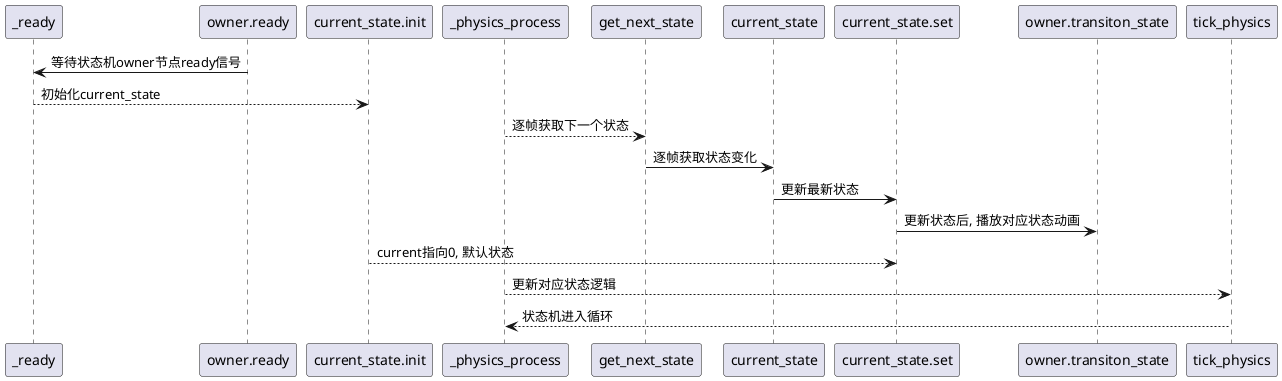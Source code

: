 @startuml StateMachine
_ready <- owner.ready: 等待状态机owner节点ready信号
_ready --> current_state.init: 初始化current_state
_physics_process --> get_next_state: 逐帧获取下一个状态
get_next_state -> current_state: 逐帧获取状态变化
current_state -> current_state.set: 更新最新状态
current_state.set -> owner.transiton_state: 更新状态后, 播放对应状态动画
current_state.init --> current_state.set: current指向0, 默认状态
_physics_process --> tick_physics: 更新对应状态逻辑
tick_physics --> _physics_process :状态机进入循环
@enduml

